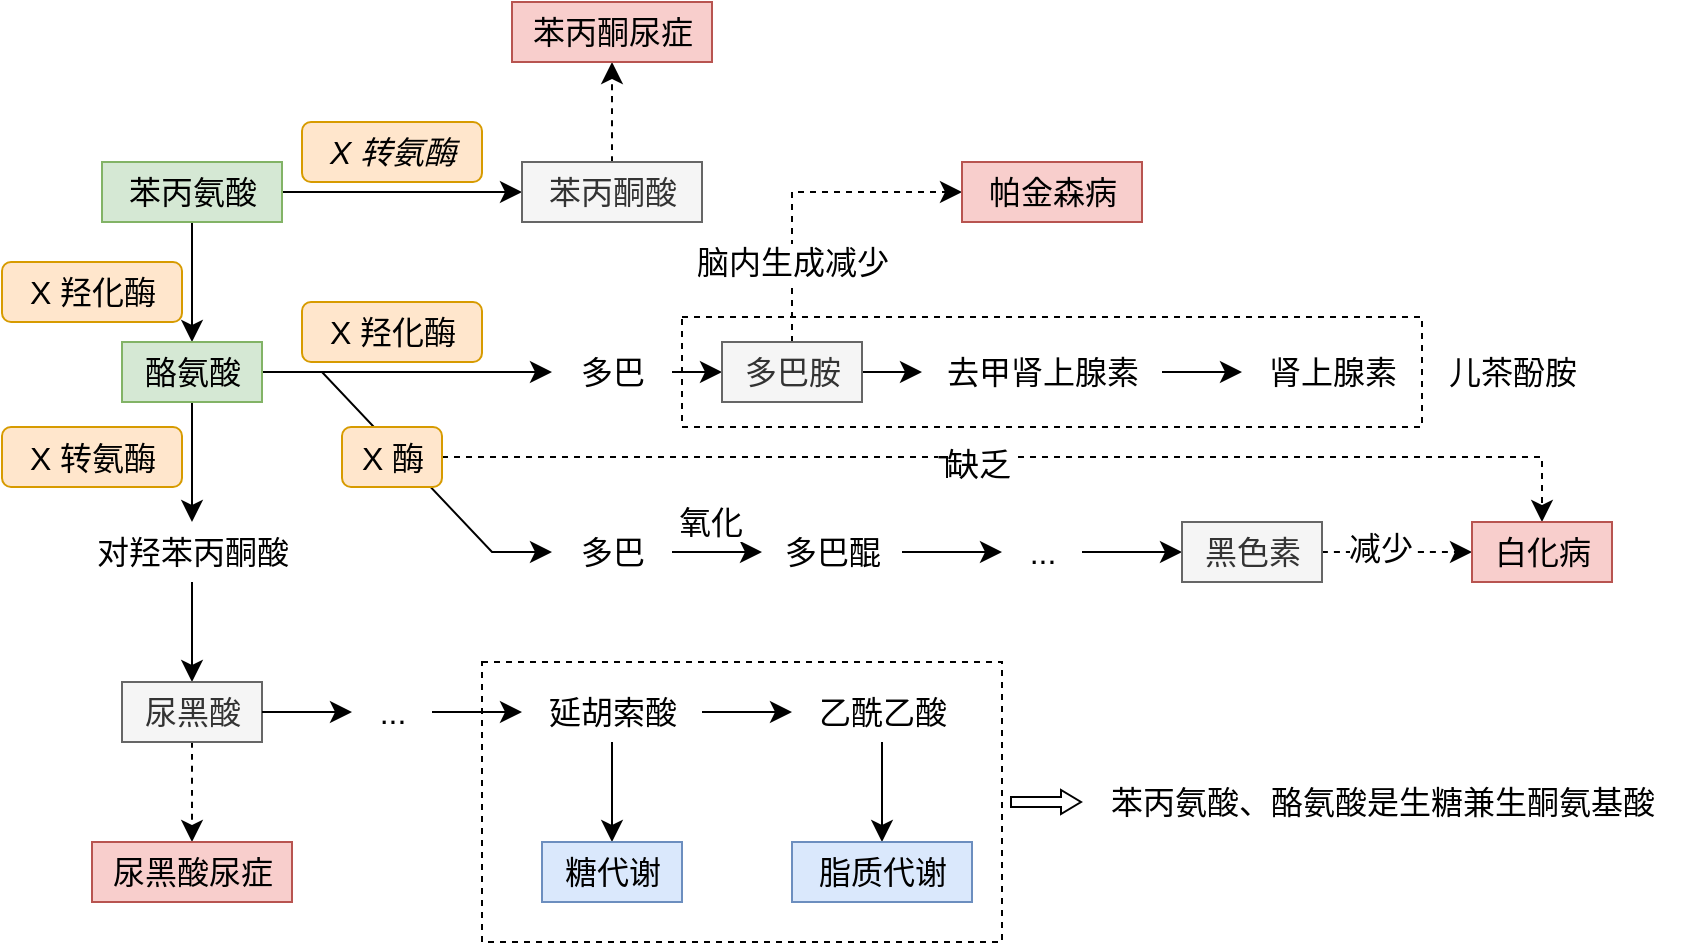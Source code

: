 <mxfile version="21.6.5" type="device">
  <diagram name="第 1 页" id="IJC8CHaW8OvVdunV08Oi">
    <mxGraphModel dx="1315" dy="468" grid="1" gridSize="10" guides="1" tooltips="1" connect="1" arrows="1" fold="1" page="0" pageScale="1" pageWidth="827" pageHeight="1169" math="0" shadow="0">
      <root>
        <mxCell id="0" />
        <mxCell id="1" parent="0" />
        <mxCell id="XkeC98np7HwrWF6QXYlz-70" style="edgeStyle=none;curved=1;rounded=0;orthogonalLoop=1;jettySize=auto;html=1;fontSize=12;shape=flexArrow;startSize=2;width=5;endSize=3;endWidth=6;startArrow=none;startFill=0;sourcePerimeterSpacing=4;" edge="1" parent="1" source="XkeC98np7HwrWF6QXYlz-68" target="XkeC98np7HwrWF6QXYlz-69">
          <mxGeometry relative="1" as="geometry" />
        </mxCell>
        <mxCell id="XkeC98np7HwrWF6QXYlz-68" value="" style="rounded=0;whiteSpace=wrap;html=1;fontSize=16;fillColor=none;dashed=1;" vertex="1" parent="1">
          <mxGeometry x="270" y="810" width="260" height="140" as="geometry" />
        </mxCell>
        <mxCell id="XkeC98np7HwrWF6QXYlz-24" value="" style="rounded=0;whiteSpace=wrap;html=1;fontSize=16;fillColor=none;dashed=1;" vertex="1" parent="1">
          <mxGeometry x="370" y="637.5" width="370" height="55" as="geometry" />
        </mxCell>
        <mxCell id="XkeC98np7HwrWF6QXYlz-8" value="" style="edgeStyle=none;curved=1;rounded=0;orthogonalLoop=1;jettySize=auto;html=1;fontSize=12;startSize=8;endSize=8;" edge="1" parent="1" source="XkeC98np7HwrWF6QXYlz-6" target="XkeC98np7HwrWF6QXYlz-7">
          <mxGeometry relative="1" as="geometry" />
        </mxCell>
        <mxCell id="XkeC98np7HwrWF6QXYlz-11" value="" style="edgeStyle=none;curved=1;rounded=0;orthogonalLoop=1;jettySize=auto;html=1;fontSize=12;startSize=8;endSize=8;" edge="1" parent="1" source="XkeC98np7HwrWF6QXYlz-6" target="XkeC98np7HwrWF6QXYlz-10">
          <mxGeometry relative="1" as="geometry" />
        </mxCell>
        <mxCell id="XkeC98np7HwrWF6QXYlz-6" value="苯丙氨酸" style="text;html=1;align=center;verticalAlign=middle;resizable=0;points=[];autosize=1;strokeColor=#82b366;fillColor=#d5e8d4;fontSize=16;" vertex="1" parent="1">
          <mxGeometry x="80" y="560" width="90" height="30" as="geometry" />
        </mxCell>
        <mxCell id="XkeC98np7HwrWF6QXYlz-13" value="" style="edgeStyle=none;curved=1;rounded=0;orthogonalLoop=1;jettySize=auto;html=1;fontSize=12;startSize=8;endSize=8;dashed=1;endArrow=classic;endFill=1;" edge="1" parent="1" source="XkeC98np7HwrWF6QXYlz-7" target="XkeC98np7HwrWF6QXYlz-12">
          <mxGeometry relative="1" as="geometry" />
        </mxCell>
        <mxCell id="XkeC98np7HwrWF6QXYlz-7" value="苯丙酮酸" style="text;html=1;align=center;verticalAlign=middle;resizable=0;points=[];autosize=1;strokeColor=#666666;fillColor=#f5f5f5;fontSize=16;fontColor=#333333;" vertex="1" parent="1">
          <mxGeometry x="290" y="560" width="90" height="30" as="geometry" />
        </mxCell>
        <mxCell id="XkeC98np7HwrWF6QXYlz-9" value="X 转氨酶" style="text;html=1;align=center;verticalAlign=middle;resizable=0;points=[];autosize=1;strokeColor=#d79b00;fillColor=#ffe6cc;fontSize=16;rounded=1;fontStyle=2" vertex="1" parent="1">
          <mxGeometry x="180" y="540" width="90" height="30" as="geometry" />
        </mxCell>
        <mxCell id="XkeC98np7HwrWF6QXYlz-15" value="" style="edgeStyle=none;curved=1;rounded=0;orthogonalLoop=1;jettySize=auto;html=1;fontSize=12;startSize=8;endSize=8;" edge="1" parent="1" source="XkeC98np7HwrWF6QXYlz-10" target="XkeC98np7HwrWF6QXYlz-14">
          <mxGeometry relative="1" as="geometry" />
        </mxCell>
        <mxCell id="XkeC98np7HwrWF6QXYlz-26" style="edgeStyle=entityRelationEdgeStyle;rounded=0;orthogonalLoop=1;jettySize=auto;html=1;fontSize=12;startSize=8;endSize=8;" edge="1" parent="1" source="XkeC98np7HwrWF6QXYlz-10" target="XkeC98np7HwrWF6QXYlz-25">
          <mxGeometry relative="1" as="geometry" />
        </mxCell>
        <mxCell id="XkeC98np7HwrWF6QXYlz-34" value="" style="edgeStyle=none;curved=1;rounded=0;orthogonalLoop=1;jettySize=auto;html=1;fontSize=12;startSize=8;endSize=8;" edge="1" parent="1" source="XkeC98np7HwrWF6QXYlz-10" target="XkeC98np7HwrWF6QXYlz-33">
          <mxGeometry relative="1" as="geometry" />
        </mxCell>
        <mxCell id="XkeC98np7HwrWF6QXYlz-10" value="酪氨酸" style="text;html=1;align=center;verticalAlign=middle;resizable=0;points=[];autosize=1;strokeColor=#82b366;fillColor=#d5e8d4;fontSize=16;" vertex="1" parent="1">
          <mxGeometry x="90" y="650" width="70" height="30" as="geometry" />
        </mxCell>
        <mxCell id="XkeC98np7HwrWF6QXYlz-12" value="苯丙酮尿症" style="text;html=1;align=center;verticalAlign=middle;resizable=0;points=[];autosize=1;fontSize=16;fillColor=#f8cecc;strokeColor=#b85450;" vertex="1" parent="1">
          <mxGeometry x="285" y="480" width="100" height="30" as="geometry" />
        </mxCell>
        <mxCell id="XkeC98np7HwrWF6QXYlz-19" value="" style="edgeStyle=none;curved=1;rounded=0;orthogonalLoop=1;jettySize=auto;html=1;fontSize=12;startSize=8;endSize=8;" edge="1" parent="1" source="XkeC98np7HwrWF6QXYlz-14" target="XkeC98np7HwrWF6QXYlz-18">
          <mxGeometry relative="1" as="geometry" />
        </mxCell>
        <mxCell id="XkeC98np7HwrWF6QXYlz-14" value="多巴" style="text;html=1;align=center;verticalAlign=middle;resizable=0;points=[];autosize=1;fontSize=16;" vertex="1" parent="1">
          <mxGeometry x="305" y="650" width="60" height="30" as="geometry" />
        </mxCell>
        <mxCell id="XkeC98np7HwrWF6QXYlz-16" value="X 羟化酶" style="text;html=1;align=center;verticalAlign=middle;resizable=0;points=[];autosize=1;strokeColor=#d79b00;fillColor=#ffe6cc;fontSize=16;rounded=1;" vertex="1" parent="1">
          <mxGeometry x="180" y="630" width="90" height="30" as="geometry" />
        </mxCell>
        <mxCell id="XkeC98np7HwrWF6QXYlz-17" value="X 羟化酶" style="text;html=1;align=center;verticalAlign=middle;resizable=0;points=[];autosize=1;strokeColor=#d79b00;fillColor=#ffe6cc;fontSize=16;rounded=1;" vertex="1" parent="1">
          <mxGeometry x="30" y="610" width="90" height="30" as="geometry" />
        </mxCell>
        <mxCell id="XkeC98np7HwrWF6QXYlz-21" value="" style="edgeStyle=none;curved=1;rounded=0;orthogonalLoop=1;jettySize=auto;html=1;fontSize=12;startSize=8;endSize=8;" edge="1" parent="1" source="XkeC98np7HwrWF6QXYlz-18" target="XkeC98np7HwrWF6QXYlz-20">
          <mxGeometry relative="1" as="geometry" />
        </mxCell>
        <mxCell id="XkeC98np7HwrWF6QXYlz-51" style="edgeStyle=orthogonalEdgeStyle;rounded=0;orthogonalLoop=1;jettySize=auto;html=1;fontSize=12;startSize=8;endSize=8;dashed=1;" edge="1" parent="1" source="XkeC98np7HwrWF6QXYlz-18" target="XkeC98np7HwrWF6QXYlz-57">
          <mxGeometry relative="1" as="geometry">
            <mxPoint x="530" y="570" as="targetPoint" />
            <Array as="points">
              <mxPoint x="425" y="575" />
            </Array>
          </mxGeometry>
        </mxCell>
        <mxCell id="XkeC98np7HwrWF6QXYlz-58" value="脑内生成减少" style="edgeLabel;html=1;align=center;verticalAlign=middle;resizable=0;points=[];fontSize=16;" vertex="1" connectable="0" parent="XkeC98np7HwrWF6QXYlz-51">
          <mxGeometry x="-0.101" relative="1" as="geometry">
            <mxPoint y="32" as="offset" />
          </mxGeometry>
        </mxCell>
        <mxCell id="XkeC98np7HwrWF6QXYlz-18" value="多巴胺" style="text;html=1;align=center;verticalAlign=middle;resizable=0;points=[];autosize=1;fontSize=16;fillColor=#f5f5f5;fontColor=#333333;strokeColor=#666666;" vertex="1" parent="1">
          <mxGeometry x="390" y="650" width="70" height="30" as="geometry" />
        </mxCell>
        <mxCell id="XkeC98np7HwrWF6QXYlz-23" value="" style="edgeStyle=none;curved=1;rounded=0;orthogonalLoop=1;jettySize=auto;html=1;fontSize=12;startSize=8;endSize=8;" edge="1" parent="1" source="XkeC98np7HwrWF6QXYlz-20" target="XkeC98np7HwrWF6QXYlz-22">
          <mxGeometry relative="1" as="geometry" />
        </mxCell>
        <mxCell id="XkeC98np7HwrWF6QXYlz-20" value="去甲肾上腺素" style="text;html=1;align=center;verticalAlign=middle;resizable=0;points=[];autosize=1;fontSize=16;" vertex="1" parent="1">
          <mxGeometry x="490" y="650" width="120" height="30" as="geometry" />
        </mxCell>
        <mxCell id="XkeC98np7HwrWF6QXYlz-22" value="肾上腺素" style="text;html=1;align=center;verticalAlign=middle;resizable=0;points=[];autosize=1;fontSize=16;" vertex="1" parent="1">
          <mxGeometry x="650" y="650" width="90" height="30" as="geometry" />
        </mxCell>
        <mxCell id="XkeC98np7HwrWF6QXYlz-30" value="" style="edgeStyle=none;curved=1;rounded=0;orthogonalLoop=1;jettySize=auto;html=1;fontSize=12;startSize=8;endSize=8;" edge="1" parent="1" source="XkeC98np7HwrWF6QXYlz-25" target="XkeC98np7HwrWF6QXYlz-29">
          <mxGeometry relative="1" as="geometry" />
        </mxCell>
        <mxCell id="XkeC98np7HwrWF6QXYlz-61" value="氧化" style="edgeLabel;html=1;align=center;verticalAlign=middle;resizable=0;points=[];fontSize=16;" vertex="1" connectable="0" parent="XkeC98np7HwrWF6QXYlz-30">
          <mxGeometry x="-0.218" y="4" relative="1" as="geometry">
            <mxPoint x="1" y="-11" as="offset" />
          </mxGeometry>
        </mxCell>
        <mxCell id="XkeC98np7HwrWF6QXYlz-25" value="多巴" style="text;html=1;align=center;verticalAlign=middle;resizable=0;points=[];autosize=1;strokeColor=none;fillColor=none;fontSize=16;" vertex="1" parent="1">
          <mxGeometry x="305" y="740" width="60" height="30" as="geometry" />
        </mxCell>
        <mxCell id="XkeC98np7HwrWF6QXYlz-50" style="edgeStyle=orthogonalEdgeStyle;rounded=0;orthogonalLoop=1;jettySize=auto;html=1;fontSize=12;startSize=8;endSize=8;dashed=1;" edge="1" parent="1" source="XkeC98np7HwrWF6QXYlz-27" target="XkeC98np7HwrWF6QXYlz-47">
          <mxGeometry relative="1" as="geometry">
            <mxPoint x="700" y="707.5" as="targetPoint" />
          </mxGeometry>
        </mxCell>
        <mxCell id="XkeC98np7HwrWF6QXYlz-52" value="Text" style="edgeLabel;html=1;align=center;verticalAlign=middle;resizable=0;points=[];fontSize=16;" vertex="1" connectable="0" parent="XkeC98np7HwrWF6QXYlz-50">
          <mxGeometry x="-0.194" y="-4" relative="1" as="geometry">
            <mxPoint x="27" as="offset" />
          </mxGeometry>
        </mxCell>
        <mxCell id="XkeC98np7HwrWF6QXYlz-53" value="缺乏" style="edgeLabel;html=1;align=center;verticalAlign=middle;resizable=0;points=[];fontSize=16;" vertex="1" connectable="0" parent="XkeC98np7HwrWF6QXYlz-50">
          <mxGeometry x="-0.081" y="-6" relative="1" as="geometry">
            <mxPoint y="-3" as="offset" />
          </mxGeometry>
        </mxCell>
        <mxCell id="XkeC98np7HwrWF6QXYlz-27" value="X 酶" style="text;html=1;align=center;verticalAlign=middle;resizable=0;points=[];autosize=1;strokeColor=#d79b00;fillColor=#ffe6cc;fontSize=16;rounded=1;" vertex="1" parent="1">
          <mxGeometry x="200" y="692.5" width="50" height="30" as="geometry" />
        </mxCell>
        <mxCell id="XkeC98np7HwrWF6QXYlz-32" value="" style="edgeStyle=none;curved=1;rounded=0;orthogonalLoop=1;jettySize=auto;html=1;fontSize=12;startSize=8;endSize=8;" edge="1" parent="1" source="XkeC98np7HwrWF6QXYlz-62" target="XkeC98np7HwrWF6QXYlz-31">
          <mxGeometry relative="1" as="geometry" />
        </mxCell>
        <mxCell id="XkeC98np7HwrWF6QXYlz-29" value="多巴醌" style="text;html=1;align=center;verticalAlign=middle;resizable=0;points=[];autosize=1;strokeColor=none;fillColor=none;fontSize=16;" vertex="1" parent="1">
          <mxGeometry x="410" y="740" width="70" height="30" as="geometry" />
        </mxCell>
        <mxCell id="XkeC98np7HwrWF6QXYlz-55" style="edgeStyle=none;curved=1;rounded=0;orthogonalLoop=1;jettySize=auto;html=1;fontSize=12;startSize=8;endSize=8;dashed=1;" edge="1" parent="1" source="XkeC98np7HwrWF6QXYlz-31" target="XkeC98np7HwrWF6QXYlz-47">
          <mxGeometry relative="1" as="geometry" />
        </mxCell>
        <mxCell id="XkeC98np7HwrWF6QXYlz-56" value="减少" style="edgeLabel;html=1;align=center;verticalAlign=middle;resizable=0;points=[];fontSize=16;" vertex="1" connectable="0" parent="XkeC98np7HwrWF6QXYlz-55">
          <mxGeometry x="-0.239" y="2" relative="1" as="geometry">
            <mxPoint as="offset" />
          </mxGeometry>
        </mxCell>
        <mxCell id="XkeC98np7HwrWF6QXYlz-31" value="黑色素" style="text;html=1;align=center;verticalAlign=middle;resizable=0;points=[];autosize=1;strokeColor=#666666;fillColor=#f5f5f5;fontSize=16;fontColor=#333333;" vertex="1" parent="1">
          <mxGeometry x="620" y="740" width="70" height="30" as="geometry" />
        </mxCell>
        <mxCell id="XkeC98np7HwrWF6QXYlz-37" value="" style="edgeStyle=none;curved=1;rounded=0;orthogonalLoop=1;jettySize=auto;html=1;fontSize=12;startSize=8;endSize=8;" edge="1" parent="1" source="XkeC98np7HwrWF6QXYlz-33" target="XkeC98np7HwrWF6QXYlz-36">
          <mxGeometry relative="1" as="geometry" />
        </mxCell>
        <mxCell id="XkeC98np7HwrWF6QXYlz-33" value="对羟苯丙酮酸" style="text;html=1;align=center;verticalAlign=middle;resizable=0;points=[];autosize=1;fontSize=16;" vertex="1" parent="1">
          <mxGeometry x="65" y="740" width="120" height="30" as="geometry" />
        </mxCell>
        <mxCell id="XkeC98np7HwrWF6QXYlz-35" value="X 转氨酶" style="text;html=1;align=center;verticalAlign=middle;resizable=0;points=[];autosize=1;strokeColor=#d79b00;fillColor=#ffe6cc;fontSize=16;rounded=1;" vertex="1" parent="1">
          <mxGeometry x="30" y="692.5" width="90" height="30" as="geometry" />
        </mxCell>
        <mxCell id="XkeC98np7HwrWF6QXYlz-39" value="" style="edgeStyle=none;curved=1;rounded=0;orthogonalLoop=1;jettySize=auto;html=1;fontSize=12;startSize=8;endSize=8;" edge="1" parent="1" source="XkeC98np7HwrWF6QXYlz-41" target="XkeC98np7HwrWF6QXYlz-38">
          <mxGeometry relative="1" as="geometry" />
        </mxCell>
        <mxCell id="XkeC98np7HwrWF6QXYlz-46" value="" style="edgeStyle=none;curved=1;rounded=0;orthogonalLoop=1;jettySize=auto;html=1;fontSize=12;startSize=8;endSize=8;dashed=1;endArrow=classic;endFill=1;" edge="1" parent="1" source="XkeC98np7HwrWF6QXYlz-36" target="XkeC98np7HwrWF6QXYlz-45">
          <mxGeometry relative="1" as="geometry" />
        </mxCell>
        <mxCell id="XkeC98np7HwrWF6QXYlz-36" value="尿黑酸" style="text;html=1;align=center;verticalAlign=middle;resizable=0;points=[];autosize=1;fontSize=16;fillColor=#f5f5f5;fontColor=#333333;strokeColor=#666666;" vertex="1" parent="1">
          <mxGeometry x="90" y="820" width="70" height="30" as="geometry" />
        </mxCell>
        <mxCell id="XkeC98np7HwrWF6QXYlz-44" value="" style="edgeStyle=none;curved=1;rounded=0;orthogonalLoop=1;jettySize=auto;html=1;fontSize=12;startSize=8;endSize=8;" edge="1" parent="1" source="XkeC98np7HwrWF6QXYlz-38" target="XkeC98np7HwrWF6QXYlz-43">
          <mxGeometry relative="1" as="geometry" />
        </mxCell>
        <mxCell id="XkeC98np7HwrWF6QXYlz-65" value="" style="edgeStyle=none;curved=1;rounded=0;orthogonalLoop=1;jettySize=auto;html=1;fontSize=12;startSize=8;endSize=8;" edge="1" parent="1" source="XkeC98np7HwrWF6QXYlz-38" target="XkeC98np7HwrWF6QXYlz-64">
          <mxGeometry relative="1" as="geometry" />
        </mxCell>
        <mxCell id="XkeC98np7HwrWF6QXYlz-38" value="延胡索酸" style="text;html=1;align=center;verticalAlign=middle;resizable=0;points=[];autosize=1;fontSize=16;" vertex="1" parent="1">
          <mxGeometry x="290" y="820" width="90" height="30" as="geometry" />
        </mxCell>
        <mxCell id="XkeC98np7HwrWF6QXYlz-42" value="" style="edgeStyle=none;curved=1;rounded=0;orthogonalLoop=1;jettySize=auto;html=1;fontSize=12;startSize=8;endSize=8;" edge="1" parent="1" source="XkeC98np7HwrWF6QXYlz-36" target="XkeC98np7HwrWF6QXYlz-41">
          <mxGeometry relative="1" as="geometry">
            <mxPoint x="160" y="835" as="sourcePoint" />
            <mxPoint x="290" y="835" as="targetPoint" />
          </mxGeometry>
        </mxCell>
        <mxCell id="XkeC98np7HwrWF6QXYlz-41" value="..." style="text;html=1;align=center;verticalAlign=middle;resizable=0;points=[];autosize=1;strokeColor=none;fillColor=none;fontSize=16;" vertex="1" parent="1">
          <mxGeometry x="205" y="820" width="40" height="30" as="geometry" />
        </mxCell>
        <mxCell id="XkeC98np7HwrWF6QXYlz-67" value="" style="edgeStyle=none;curved=1;rounded=0;orthogonalLoop=1;jettySize=auto;html=1;fontSize=12;startSize=8;endSize=8;" edge="1" parent="1" source="XkeC98np7HwrWF6QXYlz-43" target="XkeC98np7HwrWF6QXYlz-66">
          <mxGeometry relative="1" as="geometry" />
        </mxCell>
        <mxCell id="XkeC98np7HwrWF6QXYlz-43" value="乙酰乙酸" style="text;html=1;align=center;verticalAlign=middle;resizable=0;points=[];autosize=1;fontSize=16;" vertex="1" parent="1">
          <mxGeometry x="425" y="820" width="90" height="30" as="geometry" />
        </mxCell>
        <mxCell id="XkeC98np7HwrWF6QXYlz-45" value="尿黑酸尿症" style="text;html=1;align=center;verticalAlign=middle;resizable=0;points=[];autosize=1;fontSize=16;fillColor=#f8cecc;strokeColor=#b85450;" vertex="1" parent="1">
          <mxGeometry x="75" y="900" width="100" height="30" as="geometry" />
        </mxCell>
        <mxCell id="XkeC98np7HwrWF6QXYlz-47" value="白化病" style="text;html=1;align=center;verticalAlign=middle;resizable=0;points=[];autosize=1;strokeColor=#b85450;fillColor=#f8cecc;fontSize=16;" vertex="1" parent="1">
          <mxGeometry x="765" y="740" width="70" height="30" as="geometry" />
        </mxCell>
        <mxCell id="XkeC98np7HwrWF6QXYlz-57" value="帕金森病" style="text;html=1;align=center;verticalAlign=middle;resizable=0;points=[];autosize=1;strokeColor=#b85450;fillColor=#f8cecc;fontSize=16;" vertex="1" parent="1">
          <mxGeometry x="510" y="560" width="90" height="30" as="geometry" />
        </mxCell>
        <mxCell id="XkeC98np7HwrWF6QXYlz-60" value="儿茶酚胺" style="text;html=1;align=center;verticalAlign=middle;resizable=0;points=[];autosize=1;strokeColor=none;fillColor=none;fontSize=16;" vertex="1" parent="1">
          <mxGeometry x="740" y="650" width="90" height="30" as="geometry" />
        </mxCell>
        <mxCell id="XkeC98np7HwrWF6QXYlz-63" value="" style="edgeStyle=none;curved=1;rounded=0;orthogonalLoop=1;jettySize=auto;html=1;fontSize=12;startSize=8;endSize=8;" edge="1" parent="1" source="XkeC98np7HwrWF6QXYlz-29" target="XkeC98np7HwrWF6QXYlz-62">
          <mxGeometry relative="1" as="geometry">
            <mxPoint x="480" y="755" as="sourcePoint" />
            <mxPoint x="600" y="755" as="targetPoint" />
          </mxGeometry>
        </mxCell>
        <mxCell id="XkeC98np7HwrWF6QXYlz-62" value="..." style="text;html=1;align=center;verticalAlign=middle;resizable=0;points=[];autosize=1;strokeColor=none;fillColor=none;fontSize=16;" vertex="1" parent="1">
          <mxGeometry x="530" y="740" width="40" height="30" as="geometry" />
        </mxCell>
        <mxCell id="XkeC98np7HwrWF6QXYlz-64" value="糖代谢" style="text;html=1;align=center;verticalAlign=middle;resizable=0;points=[];autosize=1;fontSize=16;fillColor=#dae8fc;strokeColor=#6c8ebf;" vertex="1" parent="1">
          <mxGeometry x="300" y="900" width="70" height="30" as="geometry" />
        </mxCell>
        <mxCell id="XkeC98np7HwrWF6QXYlz-66" value="脂质代谢" style="text;html=1;align=center;verticalAlign=middle;resizable=0;points=[];autosize=1;fontSize=16;fillColor=#dae8fc;strokeColor=#6c8ebf;" vertex="1" parent="1">
          <mxGeometry x="425" y="900" width="90" height="30" as="geometry" />
        </mxCell>
        <mxCell id="XkeC98np7HwrWF6QXYlz-69" value="苯丙氨酸、酪氨酸是生糖兼生酮氨基酸" style="text;html=1;align=center;verticalAlign=middle;resizable=0;points=[];autosize=1;strokeColor=none;fillColor=none;fontSize=16;" vertex="1" parent="1">
          <mxGeometry x="570" y="865" width="300" height="30" as="geometry" />
        </mxCell>
      </root>
    </mxGraphModel>
  </diagram>
</mxfile>
